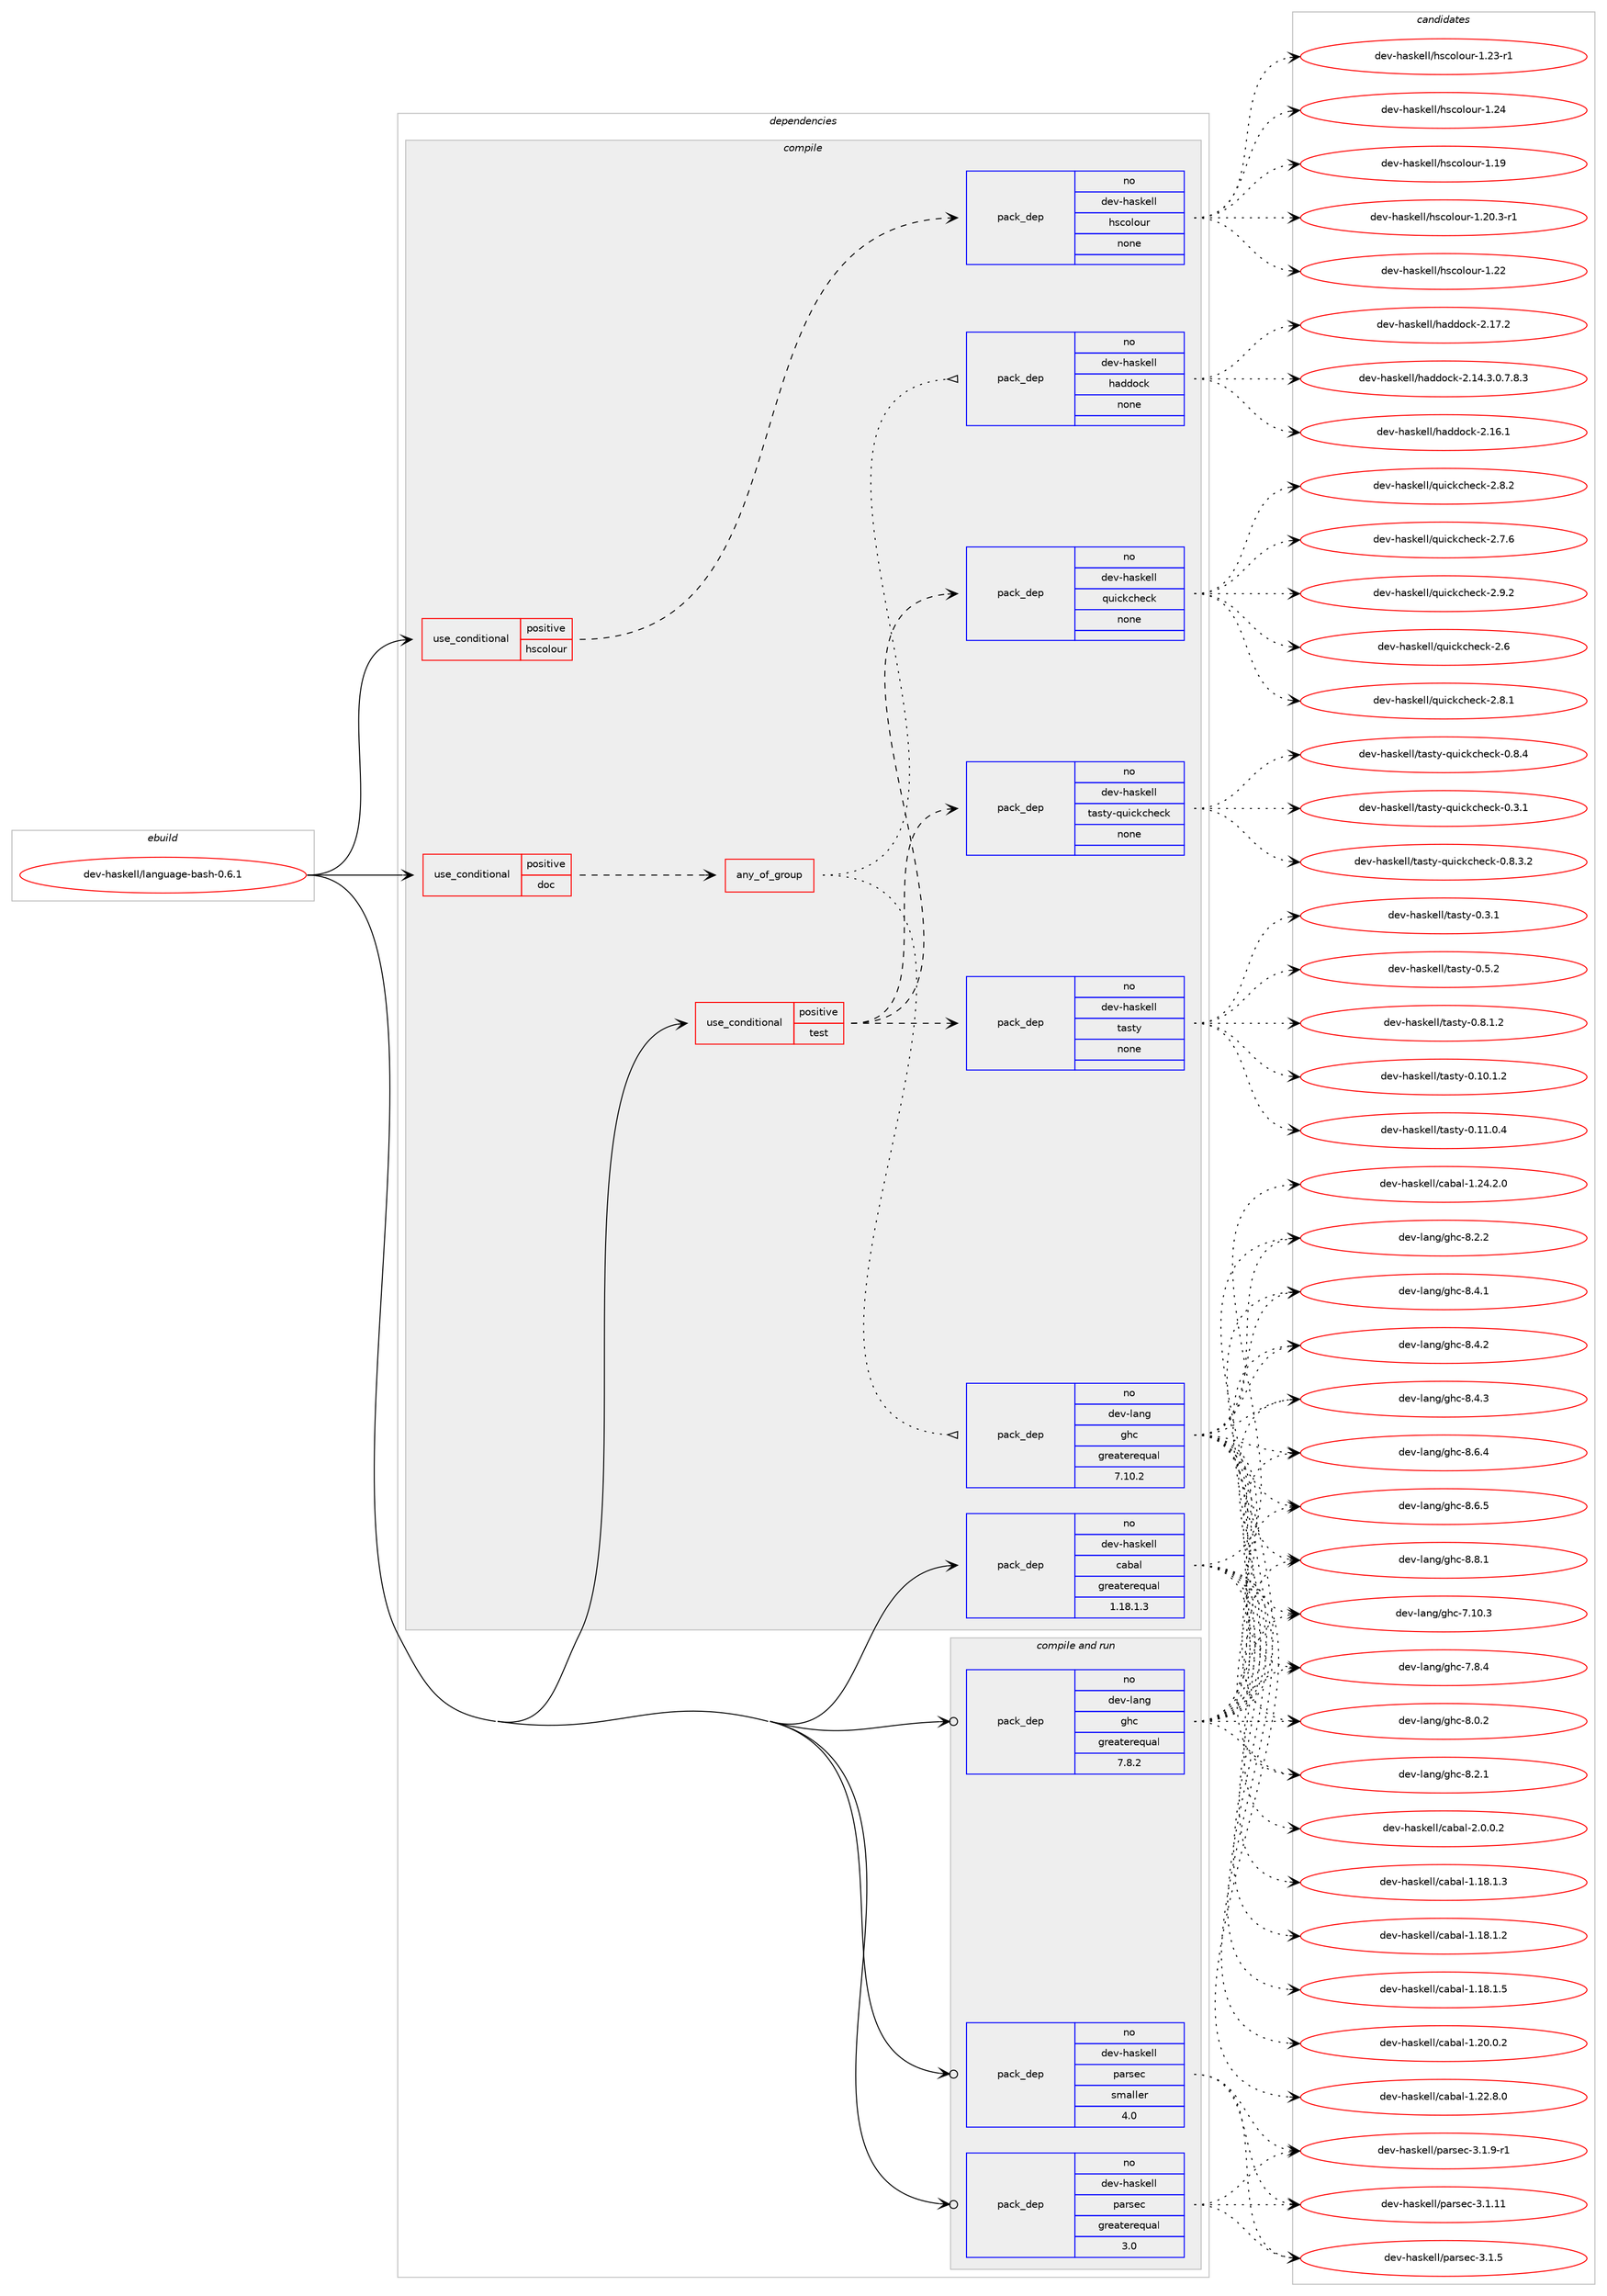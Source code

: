 digraph prolog {

# *************
# Graph options
# *************

newrank=true;
concentrate=true;
compound=true;
graph [rankdir=LR,fontname=Helvetica,fontsize=10,ranksep=1.5];#, ranksep=2.5, nodesep=0.2];
edge  [arrowhead=vee];
node  [fontname=Helvetica,fontsize=10];

# **********
# The ebuild
# **********

subgraph cluster_leftcol {
color=gray;
rank=same;
label=<<i>ebuild</i>>;
id [label="dev-haskell/language-bash-0.6.1", color=red, width=4, href="../dev-haskell/language-bash-0.6.1.svg"];
}

# ****************
# The dependencies
# ****************

subgraph cluster_midcol {
color=gray;
label=<<i>dependencies</i>>;
subgraph cluster_compile {
fillcolor="#eeeeee";
style=filled;
label=<<i>compile</i>>;
subgraph cond126467 {
dependency537365 [label=<<TABLE BORDER="0" CELLBORDER="1" CELLSPACING="0" CELLPADDING="4"><TR><TD ROWSPAN="3" CELLPADDING="10">use_conditional</TD></TR><TR><TD>positive</TD></TR><TR><TD>doc</TD></TR></TABLE>>, shape=none, color=red];
subgraph any10109 {
dependency537366 [label=<<TABLE BORDER="0" CELLBORDER="1" CELLSPACING="0" CELLPADDING="4"><TR><TD CELLPADDING="10">any_of_group</TD></TR></TABLE>>, shape=none, color=red];subgraph pack400432 {
dependency537367 [label=<<TABLE BORDER="0" CELLBORDER="1" CELLSPACING="0" CELLPADDING="4" WIDTH="220"><TR><TD ROWSPAN="6" CELLPADDING="30">pack_dep</TD></TR><TR><TD WIDTH="110">no</TD></TR><TR><TD>dev-haskell</TD></TR><TR><TD>haddock</TD></TR><TR><TD>none</TD></TR><TR><TD></TD></TR></TABLE>>, shape=none, color=blue];
}
dependency537366:e -> dependency537367:w [weight=20,style="dotted",arrowhead="oinv"];
subgraph pack400433 {
dependency537368 [label=<<TABLE BORDER="0" CELLBORDER="1" CELLSPACING="0" CELLPADDING="4" WIDTH="220"><TR><TD ROWSPAN="6" CELLPADDING="30">pack_dep</TD></TR><TR><TD WIDTH="110">no</TD></TR><TR><TD>dev-lang</TD></TR><TR><TD>ghc</TD></TR><TR><TD>greaterequal</TD></TR><TR><TD>7.10.2</TD></TR></TABLE>>, shape=none, color=blue];
}
dependency537366:e -> dependency537368:w [weight=20,style="dotted",arrowhead="oinv"];
}
dependency537365:e -> dependency537366:w [weight=20,style="dashed",arrowhead="vee"];
}
id:e -> dependency537365:w [weight=20,style="solid",arrowhead="vee"];
subgraph cond126468 {
dependency537369 [label=<<TABLE BORDER="0" CELLBORDER="1" CELLSPACING="0" CELLPADDING="4"><TR><TD ROWSPAN="3" CELLPADDING="10">use_conditional</TD></TR><TR><TD>positive</TD></TR><TR><TD>hscolour</TD></TR></TABLE>>, shape=none, color=red];
subgraph pack400434 {
dependency537370 [label=<<TABLE BORDER="0" CELLBORDER="1" CELLSPACING="0" CELLPADDING="4" WIDTH="220"><TR><TD ROWSPAN="6" CELLPADDING="30">pack_dep</TD></TR><TR><TD WIDTH="110">no</TD></TR><TR><TD>dev-haskell</TD></TR><TR><TD>hscolour</TD></TR><TR><TD>none</TD></TR><TR><TD></TD></TR></TABLE>>, shape=none, color=blue];
}
dependency537369:e -> dependency537370:w [weight=20,style="dashed",arrowhead="vee"];
}
id:e -> dependency537369:w [weight=20,style="solid",arrowhead="vee"];
subgraph cond126469 {
dependency537371 [label=<<TABLE BORDER="0" CELLBORDER="1" CELLSPACING="0" CELLPADDING="4"><TR><TD ROWSPAN="3" CELLPADDING="10">use_conditional</TD></TR><TR><TD>positive</TD></TR><TR><TD>test</TD></TR></TABLE>>, shape=none, color=red];
subgraph pack400435 {
dependency537372 [label=<<TABLE BORDER="0" CELLBORDER="1" CELLSPACING="0" CELLPADDING="4" WIDTH="220"><TR><TD ROWSPAN="6" CELLPADDING="30">pack_dep</TD></TR><TR><TD WIDTH="110">no</TD></TR><TR><TD>dev-haskell</TD></TR><TR><TD>quickcheck</TD></TR><TR><TD>none</TD></TR><TR><TD></TD></TR></TABLE>>, shape=none, color=blue];
}
dependency537371:e -> dependency537372:w [weight=20,style="dashed",arrowhead="vee"];
subgraph pack400436 {
dependency537373 [label=<<TABLE BORDER="0" CELLBORDER="1" CELLSPACING="0" CELLPADDING="4" WIDTH="220"><TR><TD ROWSPAN="6" CELLPADDING="30">pack_dep</TD></TR><TR><TD WIDTH="110">no</TD></TR><TR><TD>dev-haskell</TD></TR><TR><TD>tasty</TD></TR><TR><TD>none</TD></TR><TR><TD></TD></TR></TABLE>>, shape=none, color=blue];
}
dependency537371:e -> dependency537373:w [weight=20,style="dashed",arrowhead="vee"];
subgraph pack400437 {
dependency537374 [label=<<TABLE BORDER="0" CELLBORDER="1" CELLSPACING="0" CELLPADDING="4" WIDTH="220"><TR><TD ROWSPAN="6" CELLPADDING="30">pack_dep</TD></TR><TR><TD WIDTH="110">no</TD></TR><TR><TD>dev-haskell</TD></TR><TR><TD>tasty-quickcheck</TD></TR><TR><TD>none</TD></TR><TR><TD></TD></TR></TABLE>>, shape=none, color=blue];
}
dependency537371:e -> dependency537374:w [weight=20,style="dashed",arrowhead="vee"];
}
id:e -> dependency537371:w [weight=20,style="solid",arrowhead="vee"];
subgraph pack400438 {
dependency537375 [label=<<TABLE BORDER="0" CELLBORDER="1" CELLSPACING="0" CELLPADDING="4" WIDTH="220"><TR><TD ROWSPAN="6" CELLPADDING="30">pack_dep</TD></TR><TR><TD WIDTH="110">no</TD></TR><TR><TD>dev-haskell</TD></TR><TR><TD>cabal</TD></TR><TR><TD>greaterequal</TD></TR><TR><TD>1.18.1.3</TD></TR></TABLE>>, shape=none, color=blue];
}
id:e -> dependency537375:w [weight=20,style="solid",arrowhead="vee"];
}
subgraph cluster_compileandrun {
fillcolor="#eeeeee";
style=filled;
label=<<i>compile and run</i>>;
subgraph pack400439 {
dependency537376 [label=<<TABLE BORDER="0" CELLBORDER="1" CELLSPACING="0" CELLPADDING="4" WIDTH="220"><TR><TD ROWSPAN="6" CELLPADDING="30">pack_dep</TD></TR><TR><TD WIDTH="110">no</TD></TR><TR><TD>dev-haskell</TD></TR><TR><TD>parsec</TD></TR><TR><TD>greaterequal</TD></TR><TR><TD>3.0</TD></TR></TABLE>>, shape=none, color=blue];
}
id:e -> dependency537376:w [weight=20,style="solid",arrowhead="odotvee"];
subgraph pack400440 {
dependency537377 [label=<<TABLE BORDER="0" CELLBORDER="1" CELLSPACING="0" CELLPADDING="4" WIDTH="220"><TR><TD ROWSPAN="6" CELLPADDING="30">pack_dep</TD></TR><TR><TD WIDTH="110">no</TD></TR><TR><TD>dev-haskell</TD></TR><TR><TD>parsec</TD></TR><TR><TD>smaller</TD></TR><TR><TD>4.0</TD></TR></TABLE>>, shape=none, color=blue];
}
id:e -> dependency537377:w [weight=20,style="solid",arrowhead="odotvee"];
subgraph pack400441 {
dependency537378 [label=<<TABLE BORDER="0" CELLBORDER="1" CELLSPACING="0" CELLPADDING="4" WIDTH="220"><TR><TD ROWSPAN="6" CELLPADDING="30">pack_dep</TD></TR><TR><TD WIDTH="110">no</TD></TR><TR><TD>dev-lang</TD></TR><TR><TD>ghc</TD></TR><TR><TD>greaterequal</TD></TR><TR><TD>7.8.2</TD></TR></TABLE>>, shape=none, color=blue];
}
id:e -> dependency537378:w [weight=20,style="solid",arrowhead="odotvee"];
}
subgraph cluster_run {
fillcolor="#eeeeee";
style=filled;
label=<<i>run</i>>;
}
}

# **************
# The candidates
# **************

subgraph cluster_choices {
rank=same;
color=gray;
label=<<i>candidates</i>>;

subgraph choice400432 {
color=black;
nodesep=1;
choice1001011184510497115107101108108471049710010011199107455046495246514648465546564651 [label="dev-haskell/haddock-2.14.3.0.7.8.3", color=red, width=4,href="../dev-haskell/haddock-2.14.3.0.7.8.3.svg"];
choice100101118451049711510710110810847104971001001119910745504649544649 [label="dev-haskell/haddock-2.16.1", color=red, width=4,href="../dev-haskell/haddock-2.16.1.svg"];
choice100101118451049711510710110810847104971001001119910745504649554650 [label="dev-haskell/haddock-2.17.2", color=red, width=4,href="../dev-haskell/haddock-2.17.2.svg"];
dependency537367:e -> choice1001011184510497115107101108108471049710010011199107455046495246514648465546564651:w [style=dotted,weight="100"];
dependency537367:e -> choice100101118451049711510710110810847104971001001119910745504649544649:w [style=dotted,weight="100"];
dependency537367:e -> choice100101118451049711510710110810847104971001001119910745504649554650:w [style=dotted,weight="100"];
}
subgraph choice400433 {
color=black;
nodesep=1;
choice1001011184510897110103471031049945554649484651 [label="dev-lang/ghc-7.10.3", color=red, width=4,href="../dev-lang/ghc-7.10.3.svg"];
choice10010111845108971101034710310499455546564652 [label="dev-lang/ghc-7.8.4", color=red, width=4,href="../dev-lang/ghc-7.8.4.svg"];
choice10010111845108971101034710310499455646484650 [label="dev-lang/ghc-8.0.2", color=red, width=4,href="../dev-lang/ghc-8.0.2.svg"];
choice10010111845108971101034710310499455646504649 [label="dev-lang/ghc-8.2.1", color=red, width=4,href="../dev-lang/ghc-8.2.1.svg"];
choice10010111845108971101034710310499455646504650 [label="dev-lang/ghc-8.2.2", color=red, width=4,href="../dev-lang/ghc-8.2.2.svg"];
choice10010111845108971101034710310499455646524649 [label="dev-lang/ghc-8.4.1", color=red, width=4,href="../dev-lang/ghc-8.4.1.svg"];
choice10010111845108971101034710310499455646524650 [label="dev-lang/ghc-8.4.2", color=red, width=4,href="../dev-lang/ghc-8.4.2.svg"];
choice10010111845108971101034710310499455646524651 [label="dev-lang/ghc-8.4.3", color=red, width=4,href="../dev-lang/ghc-8.4.3.svg"];
choice10010111845108971101034710310499455646544652 [label="dev-lang/ghc-8.6.4", color=red, width=4,href="../dev-lang/ghc-8.6.4.svg"];
choice10010111845108971101034710310499455646544653 [label="dev-lang/ghc-8.6.5", color=red, width=4,href="../dev-lang/ghc-8.6.5.svg"];
choice10010111845108971101034710310499455646564649 [label="dev-lang/ghc-8.8.1", color=red, width=4,href="../dev-lang/ghc-8.8.1.svg"];
dependency537368:e -> choice1001011184510897110103471031049945554649484651:w [style=dotted,weight="100"];
dependency537368:e -> choice10010111845108971101034710310499455546564652:w [style=dotted,weight="100"];
dependency537368:e -> choice10010111845108971101034710310499455646484650:w [style=dotted,weight="100"];
dependency537368:e -> choice10010111845108971101034710310499455646504649:w [style=dotted,weight="100"];
dependency537368:e -> choice10010111845108971101034710310499455646504650:w [style=dotted,weight="100"];
dependency537368:e -> choice10010111845108971101034710310499455646524649:w [style=dotted,weight="100"];
dependency537368:e -> choice10010111845108971101034710310499455646524650:w [style=dotted,weight="100"];
dependency537368:e -> choice10010111845108971101034710310499455646524651:w [style=dotted,weight="100"];
dependency537368:e -> choice10010111845108971101034710310499455646544652:w [style=dotted,weight="100"];
dependency537368:e -> choice10010111845108971101034710310499455646544653:w [style=dotted,weight="100"];
dependency537368:e -> choice10010111845108971101034710310499455646564649:w [style=dotted,weight="100"];
}
subgraph choice400434 {
color=black;
nodesep=1;
choice100101118451049711510710110810847104115991111081111171144549464957 [label="dev-haskell/hscolour-1.19", color=red, width=4,href="../dev-haskell/hscolour-1.19.svg"];
choice10010111845104971151071011081084710411599111108111117114454946504846514511449 [label="dev-haskell/hscolour-1.20.3-r1", color=red, width=4,href="../dev-haskell/hscolour-1.20.3-r1.svg"];
choice100101118451049711510710110810847104115991111081111171144549465050 [label="dev-haskell/hscolour-1.22", color=red, width=4,href="../dev-haskell/hscolour-1.22.svg"];
choice1001011184510497115107101108108471041159911110811111711445494650514511449 [label="dev-haskell/hscolour-1.23-r1", color=red, width=4,href="../dev-haskell/hscolour-1.23-r1.svg"];
choice100101118451049711510710110810847104115991111081111171144549465052 [label="dev-haskell/hscolour-1.24", color=red, width=4,href="../dev-haskell/hscolour-1.24.svg"];
dependency537370:e -> choice100101118451049711510710110810847104115991111081111171144549464957:w [style=dotted,weight="100"];
dependency537370:e -> choice10010111845104971151071011081084710411599111108111117114454946504846514511449:w [style=dotted,weight="100"];
dependency537370:e -> choice100101118451049711510710110810847104115991111081111171144549465050:w [style=dotted,weight="100"];
dependency537370:e -> choice1001011184510497115107101108108471041159911110811111711445494650514511449:w [style=dotted,weight="100"];
dependency537370:e -> choice100101118451049711510710110810847104115991111081111171144549465052:w [style=dotted,weight="100"];
}
subgraph choice400435 {
color=black;
nodesep=1;
choice10010111845104971151071011081084711311710599107991041019910745504654 [label="dev-haskell/quickcheck-2.6", color=red, width=4,href="../dev-haskell/quickcheck-2.6.svg"];
choice100101118451049711510710110810847113117105991079910410199107455046554654 [label="dev-haskell/quickcheck-2.7.6", color=red, width=4,href="../dev-haskell/quickcheck-2.7.6.svg"];
choice100101118451049711510710110810847113117105991079910410199107455046564649 [label="dev-haskell/quickcheck-2.8.1", color=red, width=4,href="../dev-haskell/quickcheck-2.8.1.svg"];
choice100101118451049711510710110810847113117105991079910410199107455046564650 [label="dev-haskell/quickcheck-2.8.2", color=red, width=4,href="../dev-haskell/quickcheck-2.8.2.svg"];
choice100101118451049711510710110810847113117105991079910410199107455046574650 [label="dev-haskell/quickcheck-2.9.2", color=red, width=4,href="../dev-haskell/quickcheck-2.9.2.svg"];
dependency537372:e -> choice10010111845104971151071011081084711311710599107991041019910745504654:w [style=dotted,weight="100"];
dependency537372:e -> choice100101118451049711510710110810847113117105991079910410199107455046554654:w [style=dotted,weight="100"];
dependency537372:e -> choice100101118451049711510710110810847113117105991079910410199107455046564649:w [style=dotted,weight="100"];
dependency537372:e -> choice100101118451049711510710110810847113117105991079910410199107455046564650:w [style=dotted,weight="100"];
dependency537372:e -> choice100101118451049711510710110810847113117105991079910410199107455046574650:w [style=dotted,weight="100"];
}
subgraph choice400436 {
color=black;
nodesep=1;
choice10010111845104971151071011081084711697115116121454846494846494650 [label="dev-haskell/tasty-0.10.1.2", color=red, width=4,href="../dev-haskell/tasty-0.10.1.2.svg"];
choice10010111845104971151071011081084711697115116121454846494946484652 [label="dev-haskell/tasty-0.11.0.4", color=red, width=4,href="../dev-haskell/tasty-0.11.0.4.svg"];
choice10010111845104971151071011081084711697115116121454846514649 [label="dev-haskell/tasty-0.3.1", color=red, width=4,href="../dev-haskell/tasty-0.3.1.svg"];
choice10010111845104971151071011081084711697115116121454846534650 [label="dev-haskell/tasty-0.5.2", color=red, width=4,href="../dev-haskell/tasty-0.5.2.svg"];
choice100101118451049711510710110810847116971151161214548465646494650 [label="dev-haskell/tasty-0.8.1.2", color=red, width=4,href="../dev-haskell/tasty-0.8.1.2.svg"];
dependency537373:e -> choice10010111845104971151071011081084711697115116121454846494846494650:w [style=dotted,weight="100"];
dependency537373:e -> choice10010111845104971151071011081084711697115116121454846494946484652:w [style=dotted,weight="100"];
dependency537373:e -> choice10010111845104971151071011081084711697115116121454846514649:w [style=dotted,weight="100"];
dependency537373:e -> choice10010111845104971151071011081084711697115116121454846534650:w [style=dotted,weight="100"];
dependency537373:e -> choice100101118451049711510710110810847116971151161214548465646494650:w [style=dotted,weight="100"];
}
subgraph choice400437 {
color=black;
nodesep=1;
choice1001011184510497115107101108108471169711511612145113117105991079910410199107454846514649 [label="dev-haskell/tasty-quickcheck-0.3.1", color=red, width=4,href="../dev-haskell/tasty-quickcheck-0.3.1.svg"];
choice10010111845104971151071011081084711697115116121451131171059910799104101991074548465646514650 [label="dev-haskell/tasty-quickcheck-0.8.3.2", color=red, width=4,href="../dev-haskell/tasty-quickcheck-0.8.3.2.svg"];
choice1001011184510497115107101108108471169711511612145113117105991079910410199107454846564652 [label="dev-haskell/tasty-quickcheck-0.8.4", color=red, width=4,href="../dev-haskell/tasty-quickcheck-0.8.4.svg"];
dependency537374:e -> choice1001011184510497115107101108108471169711511612145113117105991079910410199107454846514649:w [style=dotted,weight="100"];
dependency537374:e -> choice10010111845104971151071011081084711697115116121451131171059910799104101991074548465646514650:w [style=dotted,weight="100"];
dependency537374:e -> choice1001011184510497115107101108108471169711511612145113117105991079910410199107454846564652:w [style=dotted,weight="100"];
}
subgraph choice400438 {
color=black;
nodesep=1;
choice10010111845104971151071011081084799979897108454946495646494650 [label="dev-haskell/cabal-1.18.1.2", color=red, width=4,href="../dev-haskell/cabal-1.18.1.2.svg"];
choice10010111845104971151071011081084799979897108454946495646494651 [label="dev-haskell/cabal-1.18.1.3", color=red, width=4,href="../dev-haskell/cabal-1.18.1.3.svg"];
choice10010111845104971151071011081084799979897108454946495646494653 [label="dev-haskell/cabal-1.18.1.5", color=red, width=4,href="../dev-haskell/cabal-1.18.1.5.svg"];
choice10010111845104971151071011081084799979897108454946504846484650 [label="dev-haskell/cabal-1.20.0.2", color=red, width=4,href="../dev-haskell/cabal-1.20.0.2.svg"];
choice10010111845104971151071011081084799979897108454946505046564648 [label="dev-haskell/cabal-1.22.8.0", color=red, width=4,href="../dev-haskell/cabal-1.22.8.0.svg"];
choice10010111845104971151071011081084799979897108454946505246504648 [label="dev-haskell/cabal-1.24.2.0", color=red, width=4,href="../dev-haskell/cabal-1.24.2.0.svg"];
choice100101118451049711510710110810847999798971084550464846484650 [label="dev-haskell/cabal-2.0.0.2", color=red, width=4,href="../dev-haskell/cabal-2.0.0.2.svg"];
dependency537375:e -> choice10010111845104971151071011081084799979897108454946495646494650:w [style=dotted,weight="100"];
dependency537375:e -> choice10010111845104971151071011081084799979897108454946495646494651:w [style=dotted,weight="100"];
dependency537375:e -> choice10010111845104971151071011081084799979897108454946495646494653:w [style=dotted,weight="100"];
dependency537375:e -> choice10010111845104971151071011081084799979897108454946504846484650:w [style=dotted,weight="100"];
dependency537375:e -> choice10010111845104971151071011081084799979897108454946505046564648:w [style=dotted,weight="100"];
dependency537375:e -> choice10010111845104971151071011081084799979897108454946505246504648:w [style=dotted,weight="100"];
dependency537375:e -> choice100101118451049711510710110810847999798971084550464846484650:w [style=dotted,weight="100"];
}
subgraph choice400439 {
color=black;
nodesep=1;
choice100101118451049711510710110810847112971141151019945514649464949 [label="dev-haskell/parsec-3.1.11", color=red, width=4,href="../dev-haskell/parsec-3.1.11.svg"];
choice1001011184510497115107101108108471129711411510199455146494653 [label="dev-haskell/parsec-3.1.5", color=red, width=4,href="../dev-haskell/parsec-3.1.5.svg"];
choice10010111845104971151071011081084711297114115101994551464946574511449 [label="dev-haskell/parsec-3.1.9-r1", color=red, width=4,href="../dev-haskell/parsec-3.1.9-r1.svg"];
dependency537376:e -> choice100101118451049711510710110810847112971141151019945514649464949:w [style=dotted,weight="100"];
dependency537376:e -> choice1001011184510497115107101108108471129711411510199455146494653:w [style=dotted,weight="100"];
dependency537376:e -> choice10010111845104971151071011081084711297114115101994551464946574511449:w [style=dotted,weight="100"];
}
subgraph choice400440 {
color=black;
nodesep=1;
choice100101118451049711510710110810847112971141151019945514649464949 [label="dev-haskell/parsec-3.1.11", color=red, width=4,href="../dev-haskell/parsec-3.1.11.svg"];
choice1001011184510497115107101108108471129711411510199455146494653 [label="dev-haskell/parsec-3.1.5", color=red, width=4,href="../dev-haskell/parsec-3.1.5.svg"];
choice10010111845104971151071011081084711297114115101994551464946574511449 [label="dev-haskell/parsec-3.1.9-r1", color=red, width=4,href="../dev-haskell/parsec-3.1.9-r1.svg"];
dependency537377:e -> choice100101118451049711510710110810847112971141151019945514649464949:w [style=dotted,weight="100"];
dependency537377:e -> choice1001011184510497115107101108108471129711411510199455146494653:w [style=dotted,weight="100"];
dependency537377:e -> choice10010111845104971151071011081084711297114115101994551464946574511449:w [style=dotted,weight="100"];
}
subgraph choice400441 {
color=black;
nodesep=1;
choice1001011184510897110103471031049945554649484651 [label="dev-lang/ghc-7.10.3", color=red, width=4,href="../dev-lang/ghc-7.10.3.svg"];
choice10010111845108971101034710310499455546564652 [label="dev-lang/ghc-7.8.4", color=red, width=4,href="../dev-lang/ghc-7.8.4.svg"];
choice10010111845108971101034710310499455646484650 [label="dev-lang/ghc-8.0.2", color=red, width=4,href="../dev-lang/ghc-8.0.2.svg"];
choice10010111845108971101034710310499455646504649 [label="dev-lang/ghc-8.2.1", color=red, width=4,href="../dev-lang/ghc-8.2.1.svg"];
choice10010111845108971101034710310499455646504650 [label="dev-lang/ghc-8.2.2", color=red, width=4,href="../dev-lang/ghc-8.2.2.svg"];
choice10010111845108971101034710310499455646524649 [label="dev-lang/ghc-8.4.1", color=red, width=4,href="../dev-lang/ghc-8.4.1.svg"];
choice10010111845108971101034710310499455646524650 [label="dev-lang/ghc-8.4.2", color=red, width=4,href="../dev-lang/ghc-8.4.2.svg"];
choice10010111845108971101034710310499455646524651 [label="dev-lang/ghc-8.4.3", color=red, width=4,href="../dev-lang/ghc-8.4.3.svg"];
choice10010111845108971101034710310499455646544652 [label="dev-lang/ghc-8.6.4", color=red, width=4,href="../dev-lang/ghc-8.6.4.svg"];
choice10010111845108971101034710310499455646544653 [label="dev-lang/ghc-8.6.5", color=red, width=4,href="../dev-lang/ghc-8.6.5.svg"];
choice10010111845108971101034710310499455646564649 [label="dev-lang/ghc-8.8.1", color=red, width=4,href="../dev-lang/ghc-8.8.1.svg"];
dependency537378:e -> choice1001011184510897110103471031049945554649484651:w [style=dotted,weight="100"];
dependency537378:e -> choice10010111845108971101034710310499455546564652:w [style=dotted,weight="100"];
dependency537378:e -> choice10010111845108971101034710310499455646484650:w [style=dotted,weight="100"];
dependency537378:e -> choice10010111845108971101034710310499455646504649:w [style=dotted,weight="100"];
dependency537378:e -> choice10010111845108971101034710310499455646504650:w [style=dotted,weight="100"];
dependency537378:e -> choice10010111845108971101034710310499455646524649:w [style=dotted,weight="100"];
dependency537378:e -> choice10010111845108971101034710310499455646524650:w [style=dotted,weight="100"];
dependency537378:e -> choice10010111845108971101034710310499455646524651:w [style=dotted,weight="100"];
dependency537378:e -> choice10010111845108971101034710310499455646544652:w [style=dotted,weight="100"];
dependency537378:e -> choice10010111845108971101034710310499455646544653:w [style=dotted,weight="100"];
dependency537378:e -> choice10010111845108971101034710310499455646564649:w [style=dotted,weight="100"];
}
}

}
